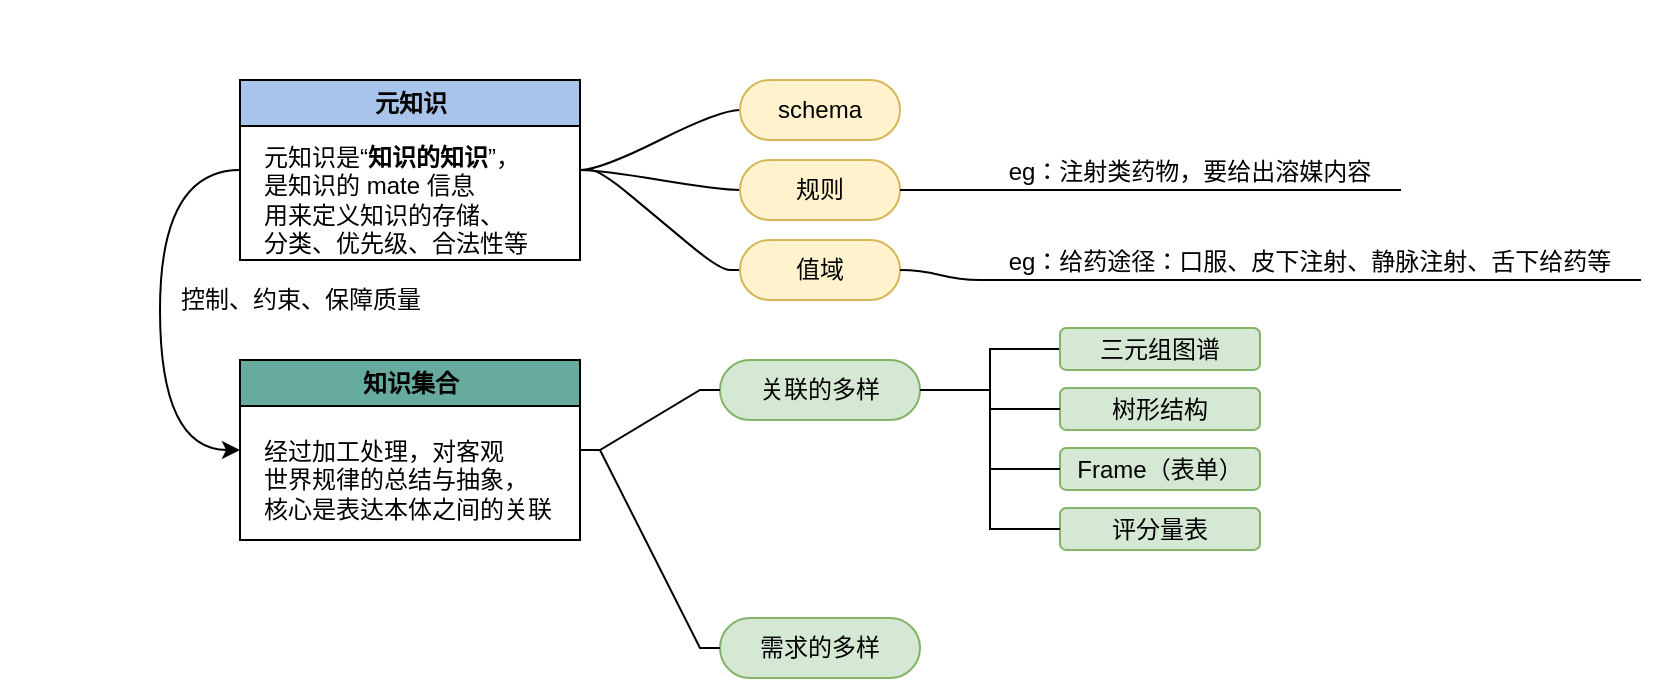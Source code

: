 <mxfile version="16.5.3" type="github">
  <diagram id="lODO2Ho19lS363PkOUxg" name="Page-1">
    <mxGraphModel dx="728" dy="453" grid="1" gridSize="10" guides="1" tooltips="1" connect="1" arrows="1" fold="1" page="0" pageScale="1" pageWidth="827" pageHeight="1169" math="0" shadow="0">
      <root>
        <mxCell id="0" />
        <mxCell id="1" parent="0" />
        <mxCell id="Elu3GBamNisNBWZrPOnw-19" value="这是第一个" style="swimlane;startSize=20;horizontal=1;containerType=tree;swimlaneHead=0;swimlaneBody=0;noLabel=1;strokeColor=none;" parent="1" vertex="1">
          <mxGeometry x="30" y="31" width="830" height="320" as="geometry" />
        </mxCell>
        <mxCell id="Elu3GBamNisNBWZrPOnw-20" value="" style="edgeStyle=entityRelationEdgeStyle;startArrow=none;endArrow=none;segment=10;curved=1;rounded=0;arcSize=40;" parent="Elu3GBamNisNBWZrPOnw-19" source="Elu3GBamNisNBWZrPOnw-24" target="Elu3GBamNisNBWZrPOnw-25" edge="1">
          <mxGeometry relative="1" as="geometry" />
        </mxCell>
        <mxCell id="DxxxkKUG97s_HWiAUXKt-37" style="edgeStyle=orthogonalEdgeStyle;curved=1;rounded=1;jumpSize=6;orthogonalLoop=1;jettySize=auto;html=1;exitX=0;exitY=0.5;exitDx=0;exitDy=0;entryX=0;entryY=0.5;entryDx=0;entryDy=0;fontColor=#000000;elbow=vertical;" edge="1" parent="Elu3GBamNisNBWZrPOnw-19" source="Elu3GBamNisNBWZrPOnw-24" target="DxxxkKUG97s_HWiAUXKt-21">
          <mxGeometry relative="1" as="geometry">
            <Array as="points">
              <mxPoint x="80" y="85" />
              <mxPoint x="80" y="225" />
            </Array>
          </mxGeometry>
        </mxCell>
        <mxCell id="Elu3GBamNisNBWZrPOnw-24" value="元知识" style="swimlane;fontFamily=Helvetica;fontSize=12;fontColor=rgb(0, 0, 0);align=center;strokeColor=rgb(0, 0, 0);fillColor=#A9C4EB;html=1;container=0;startSize=23;" parent="Elu3GBamNisNBWZrPOnw-19" vertex="1">
          <mxGeometry x="120" y="40" width="170" height="90" as="geometry" />
        </mxCell>
        <mxCell id="DxxxkKUG97s_HWiAUXKt-12" value="&lt;div&gt;元知识是“&lt;b&gt;知识的知识&lt;/b&gt;”，&lt;/div&gt;&lt;div&gt;是知识的 mate 信息&lt;/div&gt;&lt;div&gt;用来定义知识的存储、&lt;/div&gt;&lt;div&gt;分类、优先级、合法性等&lt;/div&gt;" style="text;html=1;align=left;verticalAlign=middle;resizable=0;points=[];autosize=1;strokeColor=none;fillColor=none;" vertex="1" parent="Elu3GBamNisNBWZrPOnw-24">
          <mxGeometry x="10" y="30" width="150" height="60" as="geometry" />
        </mxCell>
        <mxCell id="Elu3GBamNisNBWZrPOnw-25" value="schema" style="whiteSpace=wrap;html=1;rounded=1;arcSize=50;align=center;verticalAlign=middle;strokeWidth=1;autosize=1;spacing=4;treeFolding=1;treeMoving=1;newEdgeStyle={&quot;edgeStyle&quot;:&quot;entityRelationEdgeStyle&quot;,&quot;startArrow&quot;:&quot;none&quot;,&quot;endArrow&quot;:&quot;none&quot;,&quot;segment&quot;:10,&quot;curved&quot;:1};fillColor=#fff2cc;strokeColor=#d6b656;" parent="Elu3GBamNisNBWZrPOnw-19" vertex="1">
          <mxGeometry x="370" y="40" width="80" height="30" as="geometry" />
        </mxCell>
        <mxCell id="DxxxkKUG97s_HWiAUXKt-10" value="" style="edgeStyle=entityRelationEdgeStyle;startArrow=none;endArrow=none;segment=10;curved=1;rounded=0;arcSize=40;" edge="1" target="DxxxkKUG97s_HWiAUXKt-11" source="Elu3GBamNisNBWZrPOnw-24" parent="Elu3GBamNisNBWZrPOnw-19">
          <mxGeometry relative="1" as="geometry">
            <mxPoint x="260" y="280" as="sourcePoint" />
          </mxGeometry>
        </mxCell>
        <mxCell id="DxxxkKUG97s_HWiAUXKt-11" value="规则" style="whiteSpace=wrap;html=1;rounded=1;arcSize=50;align=center;verticalAlign=middle;strokeWidth=1;autosize=1;spacing=4;treeFolding=1;treeMoving=1;newEdgeStyle={&quot;edgeStyle&quot;:&quot;entityRelationEdgeStyle&quot;,&quot;startArrow&quot;:&quot;none&quot;,&quot;endArrow&quot;:&quot;none&quot;,&quot;segment&quot;:10,&quot;curved&quot;:1};fillColor=#fff2cc;strokeColor=#d6b656;" vertex="1" parent="Elu3GBamNisNBWZrPOnw-19">
          <mxGeometry x="370" y="80" width="80" height="30" as="geometry" />
        </mxCell>
        <mxCell id="DxxxkKUG97s_HWiAUXKt-14" value="" style="edgeStyle=entityRelationEdgeStyle;startArrow=none;endArrow=none;segment=10;rounded=1;jumpSize=6;arcSize=40;" edge="1" target="DxxxkKUG97s_HWiAUXKt-15" source="Elu3GBamNisNBWZrPOnw-24" parent="Elu3GBamNisNBWZrPOnw-19">
          <mxGeometry relative="1" as="geometry">
            <mxPoint x="320" y="115" as="sourcePoint" />
          </mxGeometry>
        </mxCell>
        <mxCell id="DxxxkKUG97s_HWiAUXKt-15" value="值域" style="whiteSpace=wrap;html=1;rounded=1;arcSize=50;align=center;verticalAlign=middle;strokeWidth=1;autosize=1;spacing=4;treeFolding=1;treeMoving=1;newEdgeStyle={&quot;edgeStyle&quot;:&quot;entityRelationEdgeStyle&quot;,&quot;startArrow&quot;:&quot;none&quot;,&quot;endArrow&quot;:&quot;none&quot;,&quot;segment&quot;:10,&quot;curved&quot;:1};fillColor=#fff2cc;strokeColor=#d6b656;" vertex="1" parent="Elu3GBamNisNBWZrPOnw-19">
          <mxGeometry x="370" y="120" width="80" height="30" as="geometry" />
        </mxCell>
        <mxCell id="DxxxkKUG97s_HWiAUXKt-16" value="&lt;div&gt;eg：注射类药物，要给出溶媒内容&lt;/div&gt;" style="whiteSpace=wrap;html=1;shape=partialRectangle;top=0;left=0;bottom=1;right=0;points=[[0,1],[1,1]];fillColor=none;align=center;verticalAlign=bottom;routingCenterY=0.5;snapToPoint=1;recursiveResize=0;autosize=1;treeFolding=1;treeMoving=1;newEdgeStyle={&quot;edgeStyle&quot;:&quot;entityRelationEdgeStyle&quot;,&quot;startArrow&quot;:&quot;none&quot;,&quot;endArrow&quot;:&quot;none&quot;,&quot;segment&quot;:10,&quot;curved&quot;:1};fontColor=#000000;" vertex="1" parent="Elu3GBamNisNBWZrPOnw-19">
          <mxGeometry x="490" y="75" width="210" height="20" as="geometry" />
        </mxCell>
        <mxCell id="DxxxkKUG97s_HWiAUXKt-17" value="" style="edgeStyle=entityRelationEdgeStyle;startArrow=none;endArrow=none;segment=10;curved=1;rounded=1;fontColor=#C3ABD0;jumpSize=6;" edge="1" target="DxxxkKUG97s_HWiAUXKt-16" parent="Elu3GBamNisNBWZrPOnw-19" source="DxxxkKUG97s_HWiAUXKt-11">
          <mxGeometry relative="1" as="geometry">
            <mxPoint x="490" y="90" as="sourcePoint" />
          </mxGeometry>
        </mxCell>
        <mxCell id="DxxxkKUG97s_HWiAUXKt-18" value="&lt;div&gt;eg：给药途径：口服、皮下注射、静脉注射、舌下给药等&lt;/div&gt;" style="whiteSpace=wrap;html=1;shape=partialRectangle;top=0;left=0;bottom=1;right=0;points=[[0,1],[1,1]];fillColor=none;align=center;verticalAlign=bottom;routingCenterY=0.5;snapToPoint=1;recursiveResize=0;autosize=1;treeFolding=1;treeMoving=1;newEdgeStyle={&quot;edgeStyle&quot;:&quot;entityRelationEdgeStyle&quot;,&quot;startArrow&quot;:&quot;none&quot;,&quot;endArrow&quot;:&quot;none&quot;,&quot;segment&quot;:10,&quot;curved&quot;:1};fontColor=#000000;" vertex="1" parent="Elu3GBamNisNBWZrPOnw-19">
          <mxGeometry x="490" y="120" width="330" height="20" as="geometry" />
        </mxCell>
        <mxCell id="DxxxkKUG97s_HWiAUXKt-19" value="" style="edgeStyle=entityRelationEdgeStyle;startArrow=none;endArrow=none;segment=10;curved=1;rounded=1;fontColor=#C3ABD0;jumpSize=6;" edge="1" parent="Elu3GBamNisNBWZrPOnw-19" source="DxxxkKUG97s_HWiAUXKt-15" target="DxxxkKUG97s_HWiAUXKt-18">
          <mxGeometry relative="1" as="geometry">
            <mxPoint x="470" y="160" as="sourcePoint" />
            <mxPoint x="660" y="225" as="targetPoint" />
          </mxGeometry>
        </mxCell>
        <mxCell id="DxxxkKUG97s_HWiAUXKt-21" value="知识集合" style="swimlane;fontFamily=Helvetica;fontSize=12;fontColor=rgb(0, 0, 0);align=center;strokeColor=rgb(0, 0, 0);fillColor=#67AB9F;html=1;container=0;startSize=23;" vertex="1" parent="Elu3GBamNisNBWZrPOnw-19">
          <mxGeometry x="120" y="180" width="170" height="90" as="geometry" />
        </mxCell>
        <mxCell id="DxxxkKUG97s_HWiAUXKt-22" value="&lt;div&gt;经过加工处理，对客观&lt;/div&gt;&lt;div&gt;世界规律的总结与抽象，&lt;/div&gt;&lt;div&gt;核心是表达本体之间的关联&lt;/div&gt;" style="text;html=1;align=left;verticalAlign=middle;resizable=0;points=[];autosize=1;strokeColor=none;fillColor=none;" vertex="1" parent="DxxxkKUG97s_HWiAUXKt-21">
          <mxGeometry x="10" y="35" width="160" height="50" as="geometry" />
        </mxCell>
        <mxCell id="DxxxkKUG97s_HWiAUXKt-43" style="edgeStyle=orthogonalEdgeStyle;rounded=1;jumpSize=6;orthogonalLoop=1;jettySize=auto;html=1;fontColor=#000000;arcSize=0;endArrow=none;endFill=0;" edge="1" parent="Elu3GBamNisNBWZrPOnw-19" source="DxxxkKUG97s_HWiAUXKt-23" target="DxxxkKUG97s_HWiAUXKt-42">
          <mxGeometry relative="1" as="geometry" />
        </mxCell>
        <mxCell id="DxxxkKUG97s_HWiAUXKt-23" value="关联的多样" style="whiteSpace=wrap;html=1;rounded=1;arcSize=50;align=center;verticalAlign=middle;strokeWidth=1;autosize=1;spacing=4;treeFolding=1;treeMoving=1;newEdgeStyle={&quot;edgeStyle&quot;:&quot;entityRelationEdgeStyle&quot;,&quot;startArrow&quot;:&quot;none&quot;,&quot;endArrow&quot;:&quot;none&quot;,&quot;segment&quot;:10,&quot;curved&quot;:1};fillColor=#d5e8d4;strokeColor=#82b366;" vertex="1" parent="Elu3GBamNisNBWZrPOnw-19">
          <mxGeometry x="360" y="180" width="100" height="30" as="geometry" />
        </mxCell>
        <mxCell id="DxxxkKUG97s_HWiAUXKt-20" value="" style="edgeStyle=entityRelationEdgeStyle;startArrow=none;endArrow=none;segment=10;rounded=0;arcSize=40;" edge="1" parent="Elu3GBamNisNBWZrPOnw-19" source="DxxxkKUG97s_HWiAUXKt-21" target="DxxxkKUG97s_HWiAUXKt-23">
          <mxGeometry relative="1" as="geometry" />
        </mxCell>
        <mxCell id="DxxxkKUG97s_HWiAUXKt-41" value="&lt;div&gt;控制、约束、保障质量&lt;/div&gt;" style="text;html=1;align=center;verticalAlign=middle;resizable=0;points=[];autosize=1;strokeColor=none;fillColor=none;fontColor=#000000;" vertex="1" parent="Elu3GBamNisNBWZrPOnw-19">
          <mxGeometry x="80" y="140" width="140" height="20" as="geometry" />
        </mxCell>
        <mxCell id="DxxxkKUG97s_HWiAUXKt-42" value="三元组图谱" style="rounded=1;whiteSpace=wrap;html=1;strokeWidth=1;fillColor=#d5e8d4;strokeColor=#82b366;" vertex="1" parent="Elu3GBamNisNBWZrPOnw-19">
          <mxGeometry x="530" y="164" width="100" height="21" as="geometry" />
        </mxCell>
        <mxCell id="DxxxkKUG97s_HWiAUXKt-44" value="树形结构" style="rounded=1;whiteSpace=wrap;html=1;strokeWidth=1;fillColor=#d5e8d4;strokeColor=#82b366;" vertex="1" parent="Elu3GBamNisNBWZrPOnw-19">
          <mxGeometry x="530" y="194" width="100" height="21" as="geometry" />
        </mxCell>
        <mxCell id="DxxxkKUG97s_HWiAUXKt-45" style="edgeStyle=orthogonalEdgeStyle;rounded=1;jumpSize=6;orthogonalLoop=1;jettySize=auto;html=1;fontColor=#000000;arcSize=0;endArrow=none;endFill=0;" edge="1" parent="Elu3GBamNisNBWZrPOnw-19" source="DxxxkKUG97s_HWiAUXKt-23" target="DxxxkKUG97s_HWiAUXKt-44">
          <mxGeometry relative="1" as="geometry">
            <mxPoint x="470" y="205" as="sourcePoint" />
            <mxPoint x="540" y="199.5" as="targetPoint" />
          </mxGeometry>
        </mxCell>
        <mxCell id="DxxxkKUG97s_HWiAUXKt-46" value="Frame（表单）" style="rounded=1;whiteSpace=wrap;html=1;strokeWidth=1;fillColor=#d5e8d4;strokeColor=#82b366;" vertex="1" parent="Elu3GBamNisNBWZrPOnw-19">
          <mxGeometry x="530" y="224" width="100" height="21" as="geometry" />
        </mxCell>
        <mxCell id="DxxxkKUG97s_HWiAUXKt-47" value="评分量表" style="rounded=1;whiteSpace=wrap;html=1;strokeWidth=1;fillColor=#d5e8d4;strokeColor=#82b366;" vertex="1" parent="Elu3GBamNisNBWZrPOnw-19">
          <mxGeometry x="530" y="254" width="100" height="21" as="geometry" />
        </mxCell>
        <mxCell id="DxxxkKUG97s_HWiAUXKt-48" style="edgeStyle=orthogonalEdgeStyle;rounded=1;jumpSize=6;orthogonalLoop=1;jettySize=auto;html=1;fontColor=#000000;arcSize=0;entryX=0;entryY=0.5;entryDx=0;entryDy=0;endArrow=none;endFill=0;" edge="1" parent="Elu3GBamNisNBWZrPOnw-19" source="DxxxkKUG97s_HWiAUXKt-23" target="DxxxkKUG97s_HWiAUXKt-46">
          <mxGeometry relative="1" as="geometry">
            <mxPoint x="470" y="205" as="sourcePoint" />
            <mxPoint x="540" y="230.5" as="targetPoint" />
          </mxGeometry>
        </mxCell>
        <mxCell id="DxxxkKUG97s_HWiAUXKt-49" style="edgeStyle=orthogonalEdgeStyle;rounded=1;jumpSize=6;orthogonalLoop=1;jettySize=auto;html=1;fontColor=#000000;arcSize=0;entryX=0;entryY=0.5;entryDx=0;entryDy=0;endArrow=none;endFill=0;" edge="1" parent="Elu3GBamNisNBWZrPOnw-19" source="DxxxkKUG97s_HWiAUXKt-23" target="DxxxkKUG97s_HWiAUXKt-47">
          <mxGeometry relative="1" as="geometry">
            <mxPoint x="480" y="215" as="sourcePoint" />
            <mxPoint x="550" y="240.5" as="targetPoint" />
          </mxGeometry>
        </mxCell>
        <mxCell id="DxxxkKUG97s_HWiAUXKt-51" value="需求的多样" style="whiteSpace=wrap;html=1;rounded=1;arcSize=50;align=center;verticalAlign=middle;strokeWidth=1;autosize=1;spacing=4;treeFolding=1;treeMoving=1;newEdgeStyle={&quot;edgeStyle&quot;:&quot;entityRelationEdgeStyle&quot;,&quot;startArrow&quot;:&quot;none&quot;,&quot;endArrow&quot;:&quot;none&quot;,&quot;segment&quot;:10,&quot;curved&quot;:1};fillColor=#d5e8d4;strokeColor=#82b366;" vertex="1" parent="1">
          <mxGeometry x="390" y="340" width="100" height="30" as="geometry" />
        </mxCell>
        <mxCell id="DxxxkKUG97s_HWiAUXKt-50" value="" style="edgeStyle=entityRelationEdgeStyle;startArrow=none;endArrow=none;segment=10;rounded=0;arcSize=40;" edge="1" target="DxxxkKUG97s_HWiAUXKt-51" source="DxxxkKUG97s_HWiAUXKt-21" parent="1">
          <mxGeometry relative="1" as="geometry">
            <mxPoint x="350" y="287" as="sourcePoint" />
          </mxGeometry>
        </mxCell>
      </root>
    </mxGraphModel>
  </diagram>
</mxfile>
